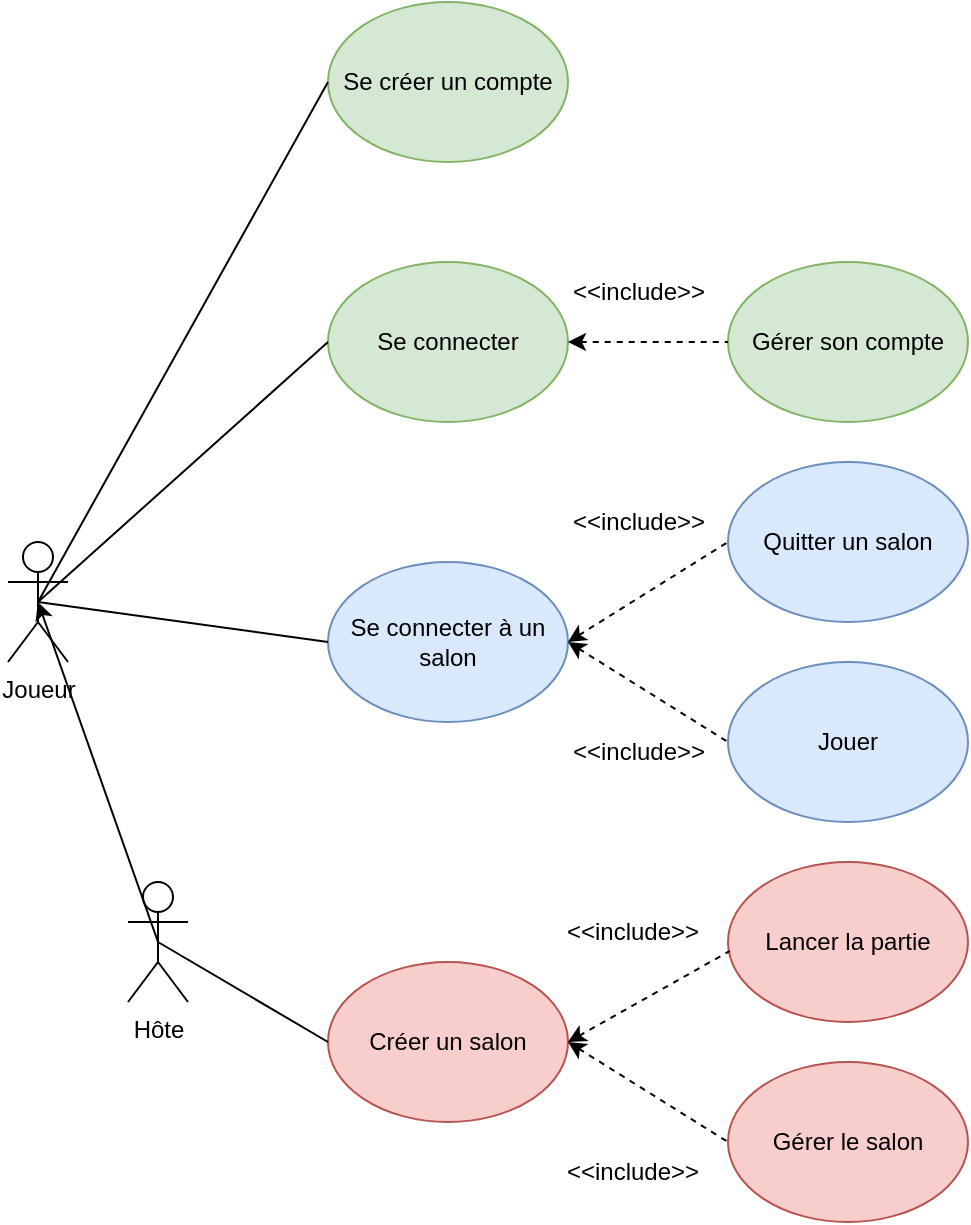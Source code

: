 <mxfile version="24.7.8">
  <diagram name="Page-1" id="c_uhPsNtBVm4Z9aiYAXx">
    <mxGraphModel dx="554" dy="501" grid="1" gridSize="10" guides="1" tooltips="1" connect="1" arrows="1" fold="1" page="1" pageScale="1" pageWidth="827" pageHeight="1169" math="0" shadow="0">
      <root>
        <mxCell id="0" />
        <mxCell id="1" parent="0" />
        <mxCell id="8ljdstaL3FhyGZi0ic9R-1" value="Joueur" style="shape=umlActor;verticalLabelPosition=bottom;verticalAlign=top;html=1;outlineConnect=0;" parent="1" vertex="1">
          <mxGeometry x="173" y="580" width="30" height="60" as="geometry" />
        </mxCell>
        <mxCell id="8ljdstaL3FhyGZi0ic9R-3" value="Se connecter à un salon" style="ellipse;whiteSpace=wrap;html=1;fillColor=#dae8fc;strokeColor=#6c8ebf;" parent="1" vertex="1">
          <mxGeometry x="333" y="590" width="120" height="80" as="geometry" />
        </mxCell>
        <mxCell id="8ljdstaL3FhyGZi0ic9R-4" value="Créer un salon" style="ellipse;whiteSpace=wrap;html=1;fillColor=#f8cecc;strokeColor=#b85450;" parent="1" vertex="1">
          <mxGeometry x="333" y="790" width="120" height="80" as="geometry" />
        </mxCell>
        <mxCell id="8ljdstaL3FhyGZi0ic9R-5" value="Se connecter" style="ellipse;whiteSpace=wrap;html=1;fillColor=#d5e8d4;strokeColor=#82b366;" parent="1" vertex="1">
          <mxGeometry x="333" y="440" width="120" height="80" as="geometry" />
        </mxCell>
        <mxCell id="8ljdstaL3FhyGZi0ic9R-7" value="Se créer un compte" style="ellipse;whiteSpace=wrap;html=1;fillColor=#d5e8d4;strokeColor=#82b366;" parent="1" vertex="1">
          <mxGeometry x="333" y="310" width="120" height="80" as="geometry" />
        </mxCell>
        <mxCell id="8ljdstaL3FhyGZi0ic9R-8" value="Gérer son compte" style="ellipse;whiteSpace=wrap;html=1;fillColor=#d5e8d4;strokeColor=#82b366;" parent="1" vertex="1">
          <mxGeometry x="533" y="440" width="120" height="80" as="geometry" />
        </mxCell>
        <mxCell id="8ljdstaL3FhyGZi0ic9R-9" value="Quitter un salon" style="ellipse;whiteSpace=wrap;html=1;fillColor=#dae8fc;strokeColor=#6c8ebf;" parent="1" vertex="1">
          <mxGeometry x="533" y="540" width="120" height="80" as="geometry" />
        </mxCell>
        <mxCell id="8ljdstaL3FhyGZi0ic9R-10" value="Gérer le salon" style="ellipse;whiteSpace=wrap;html=1;fillColor=#f8cecc;strokeColor=#b85450;" parent="1" vertex="1">
          <mxGeometry x="533" y="840" width="120" height="80" as="geometry" />
        </mxCell>
        <mxCell id="8ljdstaL3FhyGZi0ic9R-12" value="Lancer la partie" style="ellipse;whiteSpace=wrap;html=1;fillColor=#f8cecc;strokeColor=#b85450;" parent="1" vertex="1">
          <mxGeometry x="533" y="740" width="120" height="80" as="geometry" />
        </mxCell>
        <mxCell id="8ljdstaL3FhyGZi0ic9R-17" value="Hôte" style="shape=umlActor;verticalLabelPosition=bottom;verticalAlign=top;html=1;outlineConnect=0;" parent="1" vertex="1">
          <mxGeometry x="233" y="750" width="30" height="60" as="geometry" />
        </mxCell>
        <mxCell id="8ljdstaL3FhyGZi0ic9R-19" value="" style="endArrow=none;html=1;rounded=0;entryX=0;entryY=0.5;entryDx=0;entryDy=0;exitX=0.5;exitY=0.5;exitDx=0;exitDy=0;exitPerimeter=0;endFill=0;" parent="1" source="8ljdstaL3FhyGZi0ic9R-1" target="8ljdstaL3FhyGZi0ic9R-7" edge="1">
          <mxGeometry width="50" height="50" relative="1" as="geometry">
            <mxPoint x="233" y="580" as="sourcePoint" />
            <mxPoint x="283" y="530" as="targetPoint" />
          </mxGeometry>
        </mxCell>
        <mxCell id="8ljdstaL3FhyGZi0ic9R-21" value="" style="endArrow=none;html=1;rounded=0;exitX=1;exitY=0.5;exitDx=0;exitDy=0;entryX=0;entryY=0.5;entryDx=0;entryDy=0;endFill=0;dashed=1;startArrow=classic;startFill=1;" parent="1" source="8ljdstaL3FhyGZi0ic9R-5" target="8ljdstaL3FhyGZi0ic9R-8" edge="1">
          <mxGeometry width="50" height="50" relative="1" as="geometry">
            <mxPoint x="473" y="450" as="sourcePoint" />
            <mxPoint x="523" y="400" as="targetPoint" />
          </mxGeometry>
        </mxCell>
        <mxCell id="8ljdstaL3FhyGZi0ic9R-27" value="" style="endArrow=none;html=1;rounded=0;entryX=0;entryY=0.5;entryDx=0;entryDy=0;endFill=0;exitX=0.5;exitY=0.5;exitDx=0;exitDy=0;exitPerimeter=0;" parent="1" source="8ljdstaL3FhyGZi0ic9R-1" target="8ljdstaL3FhyGZi0ic9R-3" edge="1">
          <mxGeometry width="50" height="50" relative="1" as="geometry">
            <mxPoint x="203" y="600" as="sourcePoint" />
            <mxPoint x="303" y="580" as="targetPoint" />
          </mxGeometry>
        </mxCell>
        <mxCell id="8ljdstaL3FhyGZi0ic9R-28" value="" style="endArrow=none;html=1;rounded=0;exitX=0.5;exitY=0.5;exitDx=0;exitDy=0;exitPerimeter=0;endFill=0;startArrow=classic;startFill=1;entryX=0.5;entryY=0.5;entryDx=0;entryDy=0;entryPerimeter=0;" parent="1" source="8ljdstaL3FhyGZi0ic9R-1" target="8ljdstaL3FhyGZi0ic9R-17" edge="1">
          <mxGeometry width="50" height="50" relative="1" as="geometry">
            <mxPoint x="223" y="660" as="sourcePoint" />
            <mxPoint x="253" y="740" as="targetPoint" />
          </mxGeometry>
        </mxCell>
        <mxCell id="8ljdstaL3FhyGZi0ic9R-29" value="" style="endArrow=none;html=1;rounded=0;exitX=0.5;exitY=0.5;exitDx=0;exitDy=0;exitPerimeter=0;entryX=0;entryY=0.5;entryDx=0;entryDy=0;endFill=0;" parent="1" source="8ljdstaL3FhyGZi0ic9R-17" target="8ljdstaL3FhyGZi0ic9R-4" edge="1">
          <mxGeometry width="50" height="50" relative="1" as="geometry">
            <mxPoint x="423" y="770" as="sourcePoint" />
            <mxPoint x="473" y="720" as="targetPoint" />
          </mxGeometry>
        </mxCell>
        <mxCell id="8ljdstaL3FhyGZi0ic9R-32" value="" style="endArrow=none;html=1;rounded=0;exitX=1;exitY=0.5;exitDx=0;exitDy=0;entryX=0;entryY=0.5;entryDx=0;entryDy=0;startArrow=classic;startFill=1;dashed=1;endFill=0;" parent="1" source="8ljdstaL3FhyGZi0ic9R-3" target="8ljdstaL3FhyGZi0ic9R-9" edge="1">
          <mxGeometry width="50" height="50" relative="1" as="geometry">
            <mxPoint x="483" y="600" as="sourcePoint" />
            <mxPoint x="533" y="550" as="targetPoint" />
          </mxGeometry>
        </mxCell>
        <mxCell id="8ljdstaL3FhyGZi0ic9R-37" value="Jouer" style="ellipse;whiteSpace=wrap;html=1;fillColor=#dae8fc;strokeColor=#6c8ebf;" parent="1" vertex="1">
          <mxGeometry x="533" y="640" width="120" height="80" as="geometry" />
        </mxCell>
        <mxCell id="8ljdstaL3FhyGZi0ic9R-38" value="" style="endArrow=none;html=1;rounded=0;entryX=0;entryY=0.5;entryDx=0;entryDy=0;exitX=0.5;exitY=0.5;exitDx=0;exitDy=0;exitPerimeter=0;" parent="1" source="8ljdstaL3FhyGZi0ic9R-1" target="8ljdstaL3FhyGZi0ic9R-5" edge="1">
          <mxGeometry width="50" height="50" relative="1" as="geometry">
            <mxPoint x="253" y="550" as="sourcePoint" />
            <mxPoint x="303" y="500" as="targetPoint" />
          </mxGeometry>
        </mxCell>
        <mxCell id="8ljdstaL3FhyGZi0ic9R-39" value="&amp;lt;&amp;lt;include&amp;gt;&amp;gt;" style="text;html=1;align=center;verticalAlign=middle;resizable=0;points=[];autosize=1;strokeColor=none;fillColor=none;" parent="1" vertex="1">
          <mxGeometry x="443" y="440" width="90" height="30" as="geometry" />
        </mxCell>
        <mxCell id="8ljdstaL3FhyGZi0ic9R-44" value="&amp;lt;&amp;lt;include&amp;gt;&amp;gt;" style="text;html=1;align=center;verticalAlign=middle;resizable=0;points=[];autosize=1;strokeColor=none;fillColor=none;" parent="1" vertex="1">
          <mxGeometry x="443" y="555" width="90" height="30" as="geometry" />
        </mxCell>
        <mxCell id="8ljdstaL3FhyGZi0ic9R-45" value="&amp;lt;&amp;lt;include&amp;gt;&amp;gt;" style="text;html=1;align=center;verticalAlign=middle;resizable=0;points=[];autosize=1;strokeColor=none;fillColor=none;" parent="1" vertex="1">
          <mxGeometry x="443" y="670" width="90" height="30" as="geometry" />
        </mxCell>
        <mxCell id="8ljdstaL3FhyGZi0ic9R-46" value="&amp;lt;&amp;lt;include&amp;gt;&amp;gt;" style="text;html=1;align=center;verticalAlign=middle;resizable=0;points=[];autosize=1;strokeColor=none;fillColor=none;" parent="1" vertex="1">
          <mxGeometry x="440" y="760" width="90" height="30" as="geometry" />
        </mxCell>
        <mxCell id="8ljdstaL3FhyGZi0ic9R-47" value="&amp;lt;&amp;lt;include&amp;gt;&amp;gt;" style="text;html=1;align=center;verticalAlign=middle;resizable=0;points=[];autosize=1;strokeColor=none;fillColor=none;" parent="1" vertex="1">
          <mxGeometry x="440" y="880" width="90" height="30" as="geometry" />
        </mxCell>
        <mxCell id="SOfvX_sO1hxthvi-Rj-R-1" value="" style="endArrow=none;html=1;rounded=0;exitX=1;exitY=0.5;exitDx=0;exitDy=0;entryX=0;entryY=0.5;entryDx=0;entryDy=0;startArrow=classic;startFill=1;dashed=1;endFill=0;" edge="1" parent="1" source="8ljdstaL3FhyGZi0ic9R-3" target="8ljdstaL3FhyGZi0ic9R-37">
          <mxGeometry width="50" height="50" relative="1" as="geometry">
            <mxPoint x="463" y="655" as="sourcePoint" />
            <mxPoint x="543" y="605" as="targetPoint" />
          </mxGeometry>
        </mxCell>
        <mxCell id="SOfvX_sO1hxthvi-Rj-R-2" value="" style="endArrow=none;html=1;rounded=0;entryX=0;entryY=0.5;entryDx=0;entryDy=0;startArrow=classic;startFill=1;dashed=1;endFill=0;exitX=1;exitY=0.5;exitDx=0;exitDy=0;" edge="1" parent="1" source="8ljdstaL3FhyGZi0ic9R-4" target="8ljdstaL3FhyGZi0ic9R-10">
          <mxGeometry width="50" height="50" relative="1" as="geometry">
            <mxPoint x="460" y="860" as="sourcePoint" />
            <mxPoint x="453" y="980" as="targetPoint" />
          </mxGeometry>
        </mxCell>
        <mxCell id="SOfvX_sO1hxthvi-Rj-R-3" value="" style="endArrow=none;html=1;rounded=0;exitX=1;exitY=0.5;exitDx=0;exitDy=0;entryX=0.008;entryY=0.556;entryDx=0;entryDy=0;startArrow=classic;startFill=1;dashed=1;endFill=0;entryPerimeter=0;" edge="1" parent="1" source="8ljdstaL3FhyGZi0ic9R-4" target="8ljdstaL3FhyGZi0ic9R-12">
          <mxGeometry width="50" height="50" relative="1" as="geometry">
            <mxPoint x="500" y="800" as="sourcePoint" />
            <mxPoint x="580" y="850" as="targetPoint" />
          </mxGeometry>
        </mxCell>
      </root>
    </mxGraphModel>
  </diagram>
</mxfile>
